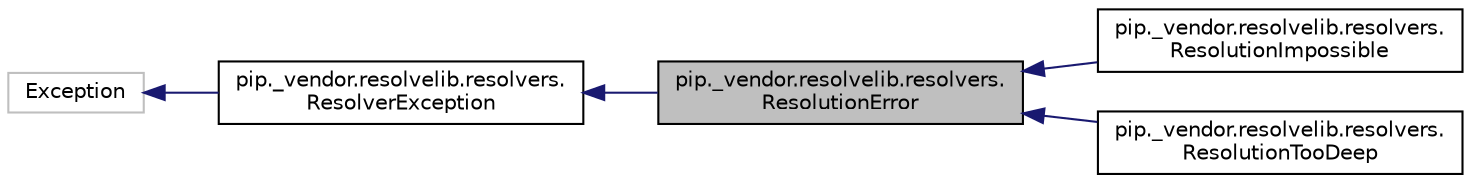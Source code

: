 digraph "pip._vendor.resolvelib.resolvers.ResolutionError"
{
 // LATEX_PDF_SIZE
  edge [fontname="Helvetica",fontsize="10",labelfontname="Helvetica",labelfontsize="10"];
  node [fontname="Helvetica",fontsize="10",shape=record];
  rankdir="LR";
  Node1 [label="pip._vendor.resolvelib.resolvers.\lResolutionError",height=0.2,width=0.4,color="black", fillcolor="grey75", style="filled", fontcolor="black",tooltip=" "];
  Node2 -> Node1 [dir="back",color="midnightblue",fontsize="10",style="solid",fontname="Helvetica"];
  Node2 [label="pip._vendor.resolvelib.resolvers.\lResolverException",height=0.2,width=0.4,color="black", fillcolor="white", style="filled",URL="$classpip_1_1__vendor_1_1resolvelib_1_1resolvers_1_1ResolverException.html",tooltip=" "];
  Node3 -> Node2 [dir="back",color="midnightblue",fontsize="10",style="solid",fontname="Helvetica"];
  Node3 [label="Exception",height=0.2,width=0.4,color="grey75", fillcolor="white", style="filled",tooltip=" "];
  Node1 -> Node4 [dir="back",color="midnightblue",fontsize="10",style="solid",fontname="Helvetica"];
  Node4 [label="pip._vendor.resolvelib.resolvers.\lResolutionImpossible",height=0.2,width=0.4,color="black", fillcolor="white", style="filled",URL="$classpip_1_1__vendor_1_1resolvelib_1_1resolvers_1_1ResolutionImpossible.html",tooltip=" "];
  Node1 -> Node5 [dir="back",color="midnightblue",fontsize="10",style="solid",fontname="Helvetica"];
  Node5 [label="pip._vendor.resolvelib.resolvers.\lResolutionTooDeep",height=0.2,width=0.4,color="black", fillcolor="white", style="filled",URL="$classpip_1_1__vendor_1_1resolvelib_1_1resolvers_1_1ResolutionTooDeep.html",tooltip=" "];
}
